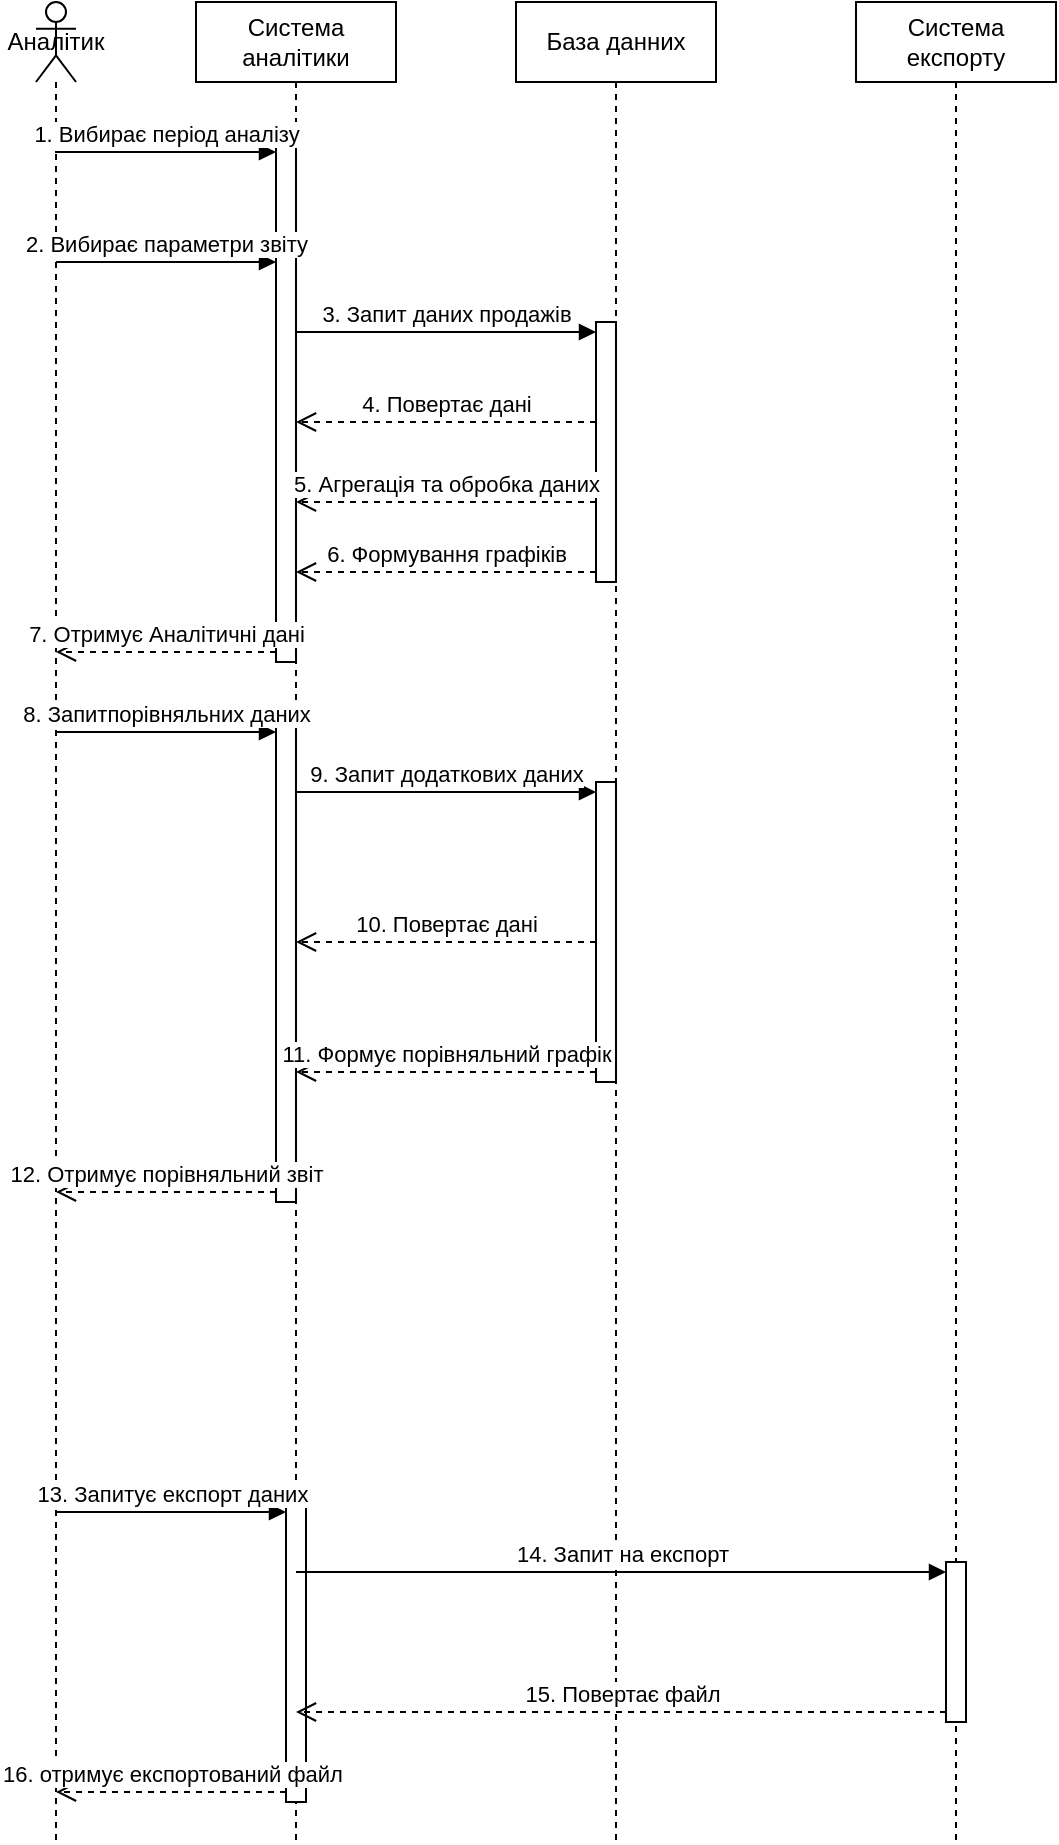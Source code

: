<mxfile version="26.2.14">
  <diagram id="jpwkIBskUC9T8Rmrn3ky" name="UseCase_3.1">
    <mxGraphModel dx="1042" dy="596" grid="1" gridSize="10" guides="1" tooltips="1" connect="1" arrows="1" fold="1" page="1" pageScale="1" pageWidth="827" pageHeight="1169" math="0" shadow="0">
      <root>
        <mxCell id="0" />
        <mxCell id="1" parent="0" />
        <mxCell id="FiJuTZRkTp56awIogDIf-1" value="Аналітик" style="shape=umlLifeline;perimeter=lifelinePerimeter;whiteSpace=wrap;html=1;container=1;dropTarget=0;collapsible=0;recursiveResize=0;outlineConnect=0;portConstraint=eastwest;newEdgeStyle={&quot;curved&quot;:0,&quot;rounded&quot;:0};participant=umlActor;" parent="1" vertex="1">
          <mxGeometry x="40" y="40" width="20" height="920" as="geometry" />
        </mxCell>
        <mxCell id="FiJuTZRkTp56awIogDIf-2" value="Система аналітики" style="shape=umlLifeline;perimeter=lifelinePerimeter;whiteSpace=wrap;html=1;container=1;dropTarget=0;collapsible=0;recursiveResize=0;outlineConnect=0;portConstraint=eastwest;newEdgeStyle={&quot;curved&quot;:0,&quot;rounded&quot;:0};" parent="1" vertex="1">
          <mxGeometry x="120" y="40" width="100" height="920" as="geometry" />
        </mxCell>
        <mxCell id="FiJuTZRkTp56awIogDIf-3" value="" style="html=1;points=[[0,0,0,0,5],[0,1,0,0,-5],[1,0,0,0,5],[1,1,0,0,-5]];perimeter=orthogonalPerimeter;outlineConnect=0;targetShapes=umlLifeline;portConstraint=eastwest;newEdgeStyle={&quot;curved&quot;:0,&quot;rounded&quot;:0};" parent="FiJuTZRkTp56awIogDIf-2" vertex="1">
          <mxGeometry x="40" y="70" width="10" height="260" as="geometry" />
        </mxCell>
        <mxCell id="FiJuTZRkTp56awIogDIf-4" value="1. Вибирає період аналізу" style="html=1;verticalAlign=bottom;endArrow=block;curved=0;rounded=0;entryX=0;entryY=0;entryDx=0;entryDy=5;" parent="FiJuTZRkTp56awIogDIf-2" target="FiJuTZRkTp56awIogDIf-3" edge="1">
          <mxGeometry relative="1" as="geometry">
            <mxPoint x="-70.5" y="75.0" as="sourcePoint" />
          </mxGeometry>
        </mxCell>
        <mxCell id="FiJuTZRkTp56awIogDIf-5" value="" style="html=1;points=[[0,0,0,0,5],[0,1,0,0,-5],[1,0,0,0,5],[1,1,0,0,-5]];perimeter=orthogonalPerimeter;outlineConnect=0;targetShapes=umlLifeline;portConstraint=eastwest;newEdgeStyle={&quot;curved&quot;:0,&quot;rounded&quot;:0};" parent="FiJuTZRkTp56awIogDIf-2" vertex="1">
          <mxGeometry x="40" y="360" width="10" height="240" as="geometry" />
        </mxCell>
        <mxCell id="FiJuTZRkTp56awIogDIf-9" value="" style="html=1;points=[[0,0,0,0,5],[0,1,0,0,-5],[1,0,0,0,5],[1,1,0,0,-5]];perimeter=orthogonalPerimeter;outlineConnect=0;targetShapes=umlLifeline;portConstraint=eastwest;newEdgeStyle={&quot;curved&quot;:0,&quot;rounded&quot;:0};" parent="FiJuTZRkTp56awIogDIf-2" vertex="1">
          <mxGeometry x="45" y="750" width="10" height="150" as="geometry" />
        </mxCell>
        <mxCell id="FiJuTZRkTp56awIogDIf-10" value="База данних" style="shape=umlLifeline;perimeter=lifelinePerimeter;whiteSpace=wrap;html=1;container=1;dropTarget=0;collapsible=0;recursiveResize=0;outlineConnect=0;portConstraint=eastwest;newEdgeStyle={&quot;curved&quot;:0,&quot;rounded&quot;:0};" parent="1" vertex="1">
          <mxGeometry x="280" y="40" width="100" height="920" as="geometry" />
        </mxCell>
        <mxCell id="FiJuTZRkTp56awIogDIf-11" value="" style="html=1;points=[[0,0,0,0,5],[0,1,0,0,-5],[1,0,0,0,5],[1,1,0,0,-5]];perimeter=orthogonalPerimeter;outlineConnect=0;targetShapes=umlLifeline;portConstraint=eastwest;newEdgeStyle={&quot;curved&quot;:0,&quot;rounded&quot;:0};" parent="FiJuTZRkTp56awIogDIf-10" vertex="1">
          <mxGeometry x="40" y="160" width="10" height="130" as="geometry" />
        </mxCell>
        <mxCell id="FiJuTZRkTp56awIogDIf-12" value="" style="html=1;points=[[0,0,0,0,5],[0,1,0,0,-5],[1,0,0,0,5],[1,1,0,0,-5]];perimeter=orthogonalPerimeter;outlineConnect=0;targetShapes=umlLifeline;portConstraint=eastwest;newEdgeStyle={&quot;curved&quot;:0,&quot;rounded&quot;:0};" parent="FiJuTZRkTp56awIogDIf-10" vertex="1">
          <mxGeometry x="40" y="390" width="10" height="150" as="geometry" />
        </mxCell>
        <mxCell id="FiJuTZRkTp56awIogDIf-13" value="Система експорту" style="shape=umlLifeline;perimeter=lifelinePerimeter;whiteSpace=wrap;html=1;container=1;dropTarget=0;collapsible=0;recursiveResize=0;outlineConnect=0;portConstraint=eastwest;newEdgeStyle={&quot;curved&quot;:0,&quot;rounded&quot;:0};" parent="1" vertex="1">
          <mxGeometry x="450" y="40" width="100" height="920" as="geometry" />
        </mxCell>
        <mxCell id="FiJuTZRkTp56awIogDIf-14" value="" style="html=1;points=[[0,0,0,0,5],[0,1,0,0,-5],[1,0,0,0,5],[1,1,0,0,-5]];perimeter=orthogonalPerimeter;outlineConnect=0;targetShapes=umlLifeline;portConstraint=eastwest;newEdgeStyle={&quot;curved&quot;:0,&quot;rounded&quot;:0};" parent="FiJuTZRkTp56awIogDIf-13" vertex="1">
          <mxGeometry x="45" y="780" width="10" height="80" as="geometry" />
        </mxCell>
        <mxCell id="FiJuTZRkTp56awIogDIf-15" value="2. Вибирає параметри звіту" style="html=1;verticalAlign=bottom;endArrow=block;curved=0;rounded=0;" parent="1" source="FiJuTZRkTp56awIogDIf-1" edge="1">
          <mxGeometry width="80" relative="1" as="geometry">
            <mxPoint x="80" y="170" as="sourcePoint" />
            <mxPoint x="160" y="170" as="targetPoint" />
          </mxGeometry>
        </mxCell>
        <mxCell id="FiJuTZRkTp56awIogDIf-16" value="3. Запит даних продажів" style="html=1;verticalAlign=bottom;endArrow=block;curved=0;rounded=0;entryX=0;entryY=0;entryDx=0;entryDy=5;" parent="1" source="FiJuTZRkTp56awIogDIf-2" target="FiJuTZRkTp56awIogDIf-11" edge="1">
          <mxGeometry relative="1" as="geometry">
            <mxPoint x="250" y="205" as="sourcePoint" />
          </mxGeometry>
        </mxCell>
        <mxCell id="FiJuTZRkTp56awIogDIf-17" value="6. Формування графіків" style="html=1;verticalAlign=bottom;endArrow=open;dashed=1;endSize=8;curved=0;rounded=0;exitX=0;exitY=1;exitDx=0;exitDy=-5;" parent="1" source="FiJuTZRkTp56awIogDIf-11" target="FiJuTZRkTp56awIogDIf-2" edge="1">
          <mxGeometry relative="1" as="geometry">
            <mxPoint x="250" y="275" as="targetPoint" />
          </mxGeometry>
        </mxCell>
        <mxCell id="FiJuTZRkTp56awIogDIf-18" value="7. Отримує Аналітичні дані" style="html=1;verticalAlign=bottom;endArrow=open;dashed=1;endSize=8;curved=0;rounded=0;exitX=0;exitY=1;exitDx=0;exitDy=-5;" parent="1" source="FiJuTZRkTp56awIogDIf-3" target="FiJuTZRkTp56awIogDIf-1" edge="1">
          <mxGeometry x="-0.004" relative="1" as="geometry">
            <mxPoint x="49.5" y="315.0" as="targetPoint" />
            <mxPoint as="offset" />
          </mxGeometry>
        </mxCell>
        <mxCell id="FiJuTZRkTp56awIogDIf-19" value="5. Агрегація та обробка даних" style="html=1;verticalAlign=bottom;endArrow=open;dashed=1;endSize=8;curved=0;rounded=0;exitX=0;exitY=1;exitDx=0;exitDy=-5;" parent="1" edge="1">
          <mxGeometry relative="1" as="geometry">
            <mxPoint x="170" y="290" as="targetPoint" />
            <mxPoint x="320" y="290" as="sourcePoint" />
          </mxGeometry>
        </mxCell>
        <mxCell id="FiJuTZRkTp56awIogDIf-20" value="4. Повертає дані" style="html=1;verticalAlign=bottom;endArrow=open;dashed=1;endSize=8;curved=0;rounded=0;exitX=0;exitY=1;exitDx=0;exitDy=-5;" parent="1" edge="1">
          <mxGeometry relative="1" as="geometry">
            <mxPoint x="170" y="250" as="targetPoint" />
            <mxPoint x="320" y="250" as="sourcePoint" />
          </mxGeometry>
        </mxCell>
        <mxCell id="FiJuTZRkTp56awIogDIf-21" value="8. Запитпорівняльних даних" style="html=1;verticalAlign=bottom;endArrow=block;curved=0;rounded=0;entryX=0;entryY=0;entryDx=0;entryDy=5;" parent="1" source="FiJuTZRkTp56awIogDIf-1" target="FiJuTZRkTp56awIogDIf-5" edge="1">
          <mxGeometry relative="1" as="geometry">
            <mxPoint x="90" y="405" as="sourcePoint" />
          </mxGeometry>
        </mxCell>
        <mxCell id="FiJuTZRkTp56awIogDIf-22" value="12. Отримує порівняльний звіт" style="html=1;verticalAlign=bottom;endArrow=open;dashed=1;endSize=8;curved=0;rounded=0;exitX=0;exitY=1;exitDx=0;exitDy=-5;" parent="1" source="FiJuTZRkTp56awIogDIf-5" target="FiJuTZRkTp56awIogDIf-1" edge="1">
          <mxGeometry relative="1" as="geometry">
            <mxPoint x="90" y="475" as="targetPoint" />
          </mxGeometry>
        </mxCell>
        <mxCell id="FiJuTZRkTp56awIogDIf-23" value="9. Запит додаткових даних" style="html=1;verticalAlign=bottom;endArrow=block;curved=0;rounded=0;entryX=0;entryY=0;entryDx=0;entryDy=5;" parent="1" source="FiJuTZRkTp56awIogDIf-2" target="FiJuTZRkTp56awIogDIf-12" edge="1">
          <mxGeometry relative="1" as="geometry">
            <mxPoint x="250" y="435" as="sourcePoint" />
          </mxGeometry>
        </mxCell>
        <mxCell id="FiJuTZRkTp56awIogDIf-24" value="11. Формує порівняльний графік" style="html=1;verticalAlign=bottom;endArrow=open;dashed=1;endSize=8;curved=0;rounded=0;exitX=0;exitY=1;exitDx=0;exitDy=-5;" parent="1" source="FiJuTZRkTp56awIogDIf-12" target="FiJuTZRkTp56awIogDIf-2" edge="1">
          <mxGeometry relative="1" as="geometry">
            <mxPoint x="250" y="505" as="targetPoint" />
          </mxGeometry>
        </mxCell>
        <mxCell id="FiJuTZRkTp56awIogDIf-25" value="10. Повертає дані" style="html=1;verticalAlign=bottom;endArrow=open;dashed=1;endSize=8;curved=0;rounded=0;exitX=0;exitY=1;exitDx=0;exitDy=-5;" parent="1" edge="1">
          <mxGeometry relative="1" as="geometry">
            <mxPoint x="170" y="510" as="targetPoint" />
            <mxPoint x="320" y="510" as="sourcePoint" />
          </mxGeometry>
        </mxCell>
        <mxCell id="FiJuTZRkTp56awIogDIf-28" value="13. Запитує експорт даних" style="html=1;verticalAlign=bottom;endArrow=block;curved=0;rounded=0;entryX=0;entryY=0;entryDx=0;entryDy=5;" parent="1" source="FiJuTZRkTp56awIogDIf-1" target="FiJuTZRkTp56awIogDIf-9" edge="1">
          <mxGeometry x="0.004" relative="1" as="geometry">
            <mxPoint x="95" y="795" as="sourcePoint" />
            <mxPoint as="offset" />
          </mxGeometry>
        </mxCell>
        <mxCell id="FiJuTZRkTp56awIogDIf-29" value="16. отримує експортований файл" style="html=1;verticalAlign=bottom;endArrow=open;dashed=1;endSize=8;curved=0;rounded=0;exitX=0;exitY=1;exitDx=0;exitDy=-5;" parent="1" source="FiJuTZRkTp56awIogDIf-9" target="FiJuTZRkTp56awIogDIf-1" edge="1">
          <mxGeometry relative="1" as="geometry">
            <mxPoint x="95" y="865" as="targetPoint" />
          </mxGeometry>
        </mxCell>
        <mxCell id="FiJuTZRkTp56awIogDIf-30" value="14. Запит на експорт" style="html=1;verticalAlign=bottom;endArrow=block;curved=0;rounded=0;entryX=0;entryY=0;entryDx=0;entryDy=5;" parent="1" source="FiJuTZRkTp56awIogDIf-2" target="FiJuTZRkTp56awIogDIf-14" edge="1">
          <mxGeometry relative="1" as="geometry">
            <mxPoint x="420" y="785" as="sourcePoint" />
          </mxGeometry>
        </mxCell>
        <mxCell id="FiJuTZRkTp56awIogDIf-31" value="15. Повертає файл" style="html=1;verticalAlign=bottom;endArrow=open;dashed=1;endSize=8;curved=0;rounded=0;exitX=0;exitY=1;exitDx=0;exitDy=-5;" parent="1" source="FiJuTZRkTp56awIogDIf-14" target="FiJuTZRkTp56awIogDIf-2" edge="1">
          <mxGeometry relative="1" as="geometry">
            <mxPoint x="420" y="855" as="targetPoint" />
          </mxGeometry>
        </mxCell>
      </root>
    </mxGraphModel>
  </diagram>
</mxfile>
